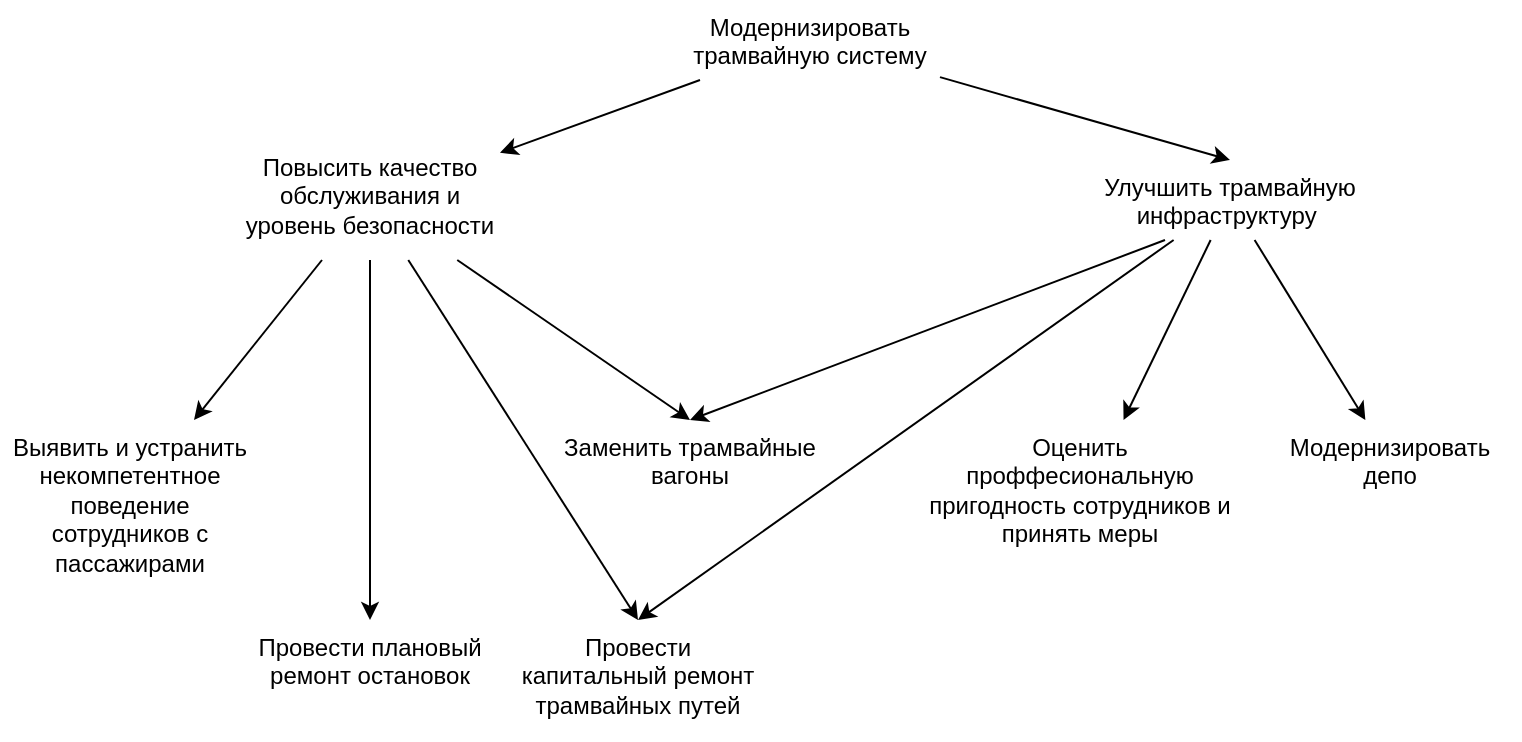<mxfile version="20.5.3" type="device"><diagram id="r_23goFVHcIyOhJRr1v9" name="Страница 1"><mxGraphModel dx="1720" dy="1050" grid="1" gridSize="10" guides="1" tooltips="1" connect="1" arrows="1" fold="1" page="1" pageScale="1" pageWidth="827" pageHeight="1169" math="0" shadow="0"><root><mxCell id="0"/><mxCell id="1" parent="0"/><mxCell id="bblj9kLNFZTVl6di6s5w-3" style="rounded=0;orthogonalLoop=1;jettySize=auto;html=1;entryX=0.5;entryY=0;entryDx=0;entryDy=0;" edge="1" parent="1" source="bblj9kLNFZTVl6di6s5w-1" target="bblj9kLNFZTVl6di6s5w-2"><mxGeometry relative="1" as="geometry"/></mxCell><mxCell id="bblj9kLNFZTVl6di6s5w-5" style="rounded=0;orthogonalLoop=1;jettySize=auto;html=1;" edge="1" parent="1" source="bblj9kLNFZTVl6di6s5w-1" target="bblj9kLNFZTVl6di6s5w-4"><mxGeometry relative="1" as="geometry"/></mxCell><mxCell id="bblj9kLNFZTVl6di6s5w-1" value="&lt;span&gt;Модернизировать&lt;br&gt;трамвайную систему&lt;/span&gt;" style="text;whiteSpace=wrap;html=1;align=center;" vertex="1" parent="1"><mxGeometry x="370" y="110" width="130" height="40" as="geometry"/></mxCell><mxCell id="bblj9kLNFZTVl6di6s5w-7" value="" style="rounded=0;orthogonalLoop=1;jettySize=auto;html=1;" edge="1" parent="1" source="bblj9kLNFZTVl6di6s5w-2" target="bblj9kLNFZTVl6di6s5w-6"><mxGeometry relative="1" as="geometry"/></mxCell><mxCell id="bblj9kLNFZTVl6di6s5w-9" style="rounded=0;orthogonalLoop=1;jettySize=auto;html=1;" edge="1" parent="1" source="bblj9kLNFZTVl6di6s5w-2" target="bblj9kLNFZTVl6di6s5w-8"><mxGeometry relative="1" as="geometry"/></mxCell><mxCell id="bblj9kLNFZTVl6di6s5w-22" style="edgeStyle=none;rounded=0;orthogonalLoop=1;jettySize=auto;html=1;entryX=0.5;entryY=0;entryDx=0;entryDy=0;fontColor=default;" edge="1" parent="1" source="bblj9kLNFZTVl6di6s5w-2" target="bblj9kLNFZTVl6di6s5w-10"><mxGeometry relative="1" as="geometry"/></mxCell><mxCell id="bblj9kLNFZTVl6di6s5w-2" value="Улучшить трамвайную инфраструктуру&amp;nbsp;" style="text;whiteSpace=wrap;html=1;align=center;" vertex="1" parent="1"><mxGeometry x="580" y="190" width="130" height="40" as="geometry"/></mxCell><mxCell id="bblj9kLNFZTVl6di6s5w-11" value="" style="rounded=0;orthogonalLoop=1;jettySize=auto;html=1;entryX=0.5;entryY=0;entryDx=0;entryDy=0;" edge="1" parent="1" source="bblj9kLNFZTVl6di6s5w-4" target="bblj9kLNFZTVl6di6s5w-10"><mxGeometry relative="1" as="geometry"/></mxCell><mxCell id="bblj9kLNFZTVl6di6s5w-13" style="rounded=0;orthogonalLoop=1;jettySize=auto;html=1;entryX=0.5;entryY=0;entryDx=0;entryDy=0;" edge="1" parent="1" source="bblj9kLNFZTVl6di6s5w-4" target="bblj9kLNFZTVl6di6s5w-12"><mxGeometry relative="1" as="geometry"/></mxCell><mxCell id="bblj9kLNFZTVl6di6s5w-15" style="rounded=0;orthogonalLoop=1;jettySize=auto;html=1;" edge="1" parent="1" source="bblj9kLNFZTVl6di6s5w-4" target="bblj9kLNFZTVl6di6s5w-14"><mxGeometry relative="1" as="geometry"/></mxCell><mxCell id="bblj9kLNFZTVl6di6s5w-19" style="rounded=0;orthogonalLoop=1;jettySize=auto;html=1;" edge="1" parent="1" source="bblj9kLNFZTVl6di6s5w-4" target="bblj9kLNFZTVl6di6s5w-18"><mxGeometry relative="1" as="geometry"/></mxCell><mxCell id="bblj9kLNFZTVl6di6s5w-4" value="Повысить качество обслуживания и уровень безопасности" style="text;whiteSpace=wrap;html=1;align=center;" vertex="1" parent="1"><mxGeometry x="150" y="180" width="130" height="60" as="geometry"/></mxCell><mxCell id="bblj9kLNFZTVl6di6s5w-6" value="Модернизировать депо" style="text;whiteSpace=wrap;html=1;align=center;" vertex="1" parent="1"><mxGeometry x="660" y="320" width="130" height="40" as="geometry"/></mxCell><mxCell id="bblj9kLNFZTVl6di6s5w-8" value="Оценить проффесиональную пригодность сотрудников и принять меры" style="text;whiteSpace=wrap;html=1;align=center;" vertex="1" parent="1"><mxGeometry x="490" y="320" width="160" height="90" as="geometry"/></mxCell><mxCell id="bblj9kLNFZTVl6di6s5w-10" value="Провести капитальный ремонт трамвайных путей" style="text;whiteSpace=wrap;html=1;align=center;" vertex="1" parent="1"><mxGeometry x="284" y="420" width="130" height="60" as="geometry"/></mxCell><mxCell id="bblj9kLNFZTVl6di6s5w-12" value="Заменить трамвайные вагоны" style="text;whiteSpace=wrap;html=1;fillColor=none;fontColor=default;align=center;" vertex="1" parent="1"><mxGeometry x="310" y="320" width="130" height="40" as="geometry"/></mxCell><mxCell id="bblj9kLNFZTVl6di6s5w-14" value="Выявить и устранить некомпетентное поведение сотрудников с пассажирами" style="text;whiteSpace=wrap;html=1;align=center;" vertex="1" parent="1"><mxGeometry x="30" y="320" width="130" height="80" as="geometry"/></mxCell><mxCell id="bblj9kLNFZTVl6di6s5w-18" value="Провести плановый ремонт остановок" style="text;whiteSpace=wrap;html=1;align=center;" vertex="1" parent="1"><mxGeometry x="150" y="420" width="130" height="40" as="geometry"/></mxCell><mxCell id="bblj9kLNFZTVl6di6s5w-20" style="edgeStyle=none;rounded=0;orthogonalLoop=1;jettySize=auto;html=1;exitX=0.75;exitY=1;exitDx=0;exitDy=0;" edge="1" parent="1" source="bblj9kLNFZTVl6di6s5w-1" target="bblj9kLNFZTVl6di6s5w-1"><mxGeometry relative="1" as="geometry"/></mxCell><mxCell id="bblj9kLNFZTVl6di6s5w-21" style="rounded=0;orthogonalLoop=1;jettySize=auto;html=1;exitX=0.25;exitY=1;exitDx=0;exitDy=0;entryX=0.5;entryY=0;entryDx=0;entryDy=0;" edge="1" parent="1" source="bblj9kLNFZTVl6di6s5w-2" target="bblj9kLNFZTVl6di6s5w-12"><mxGeometry relative="1" as="geometry"><mxPoint x="262.5" y="250" as="sourcePoint"/><mxPoint x="350" y="320" as="targetPoint"/></mxGeometry></mxCell></root></mxGraphModel></diagram></mxfile>